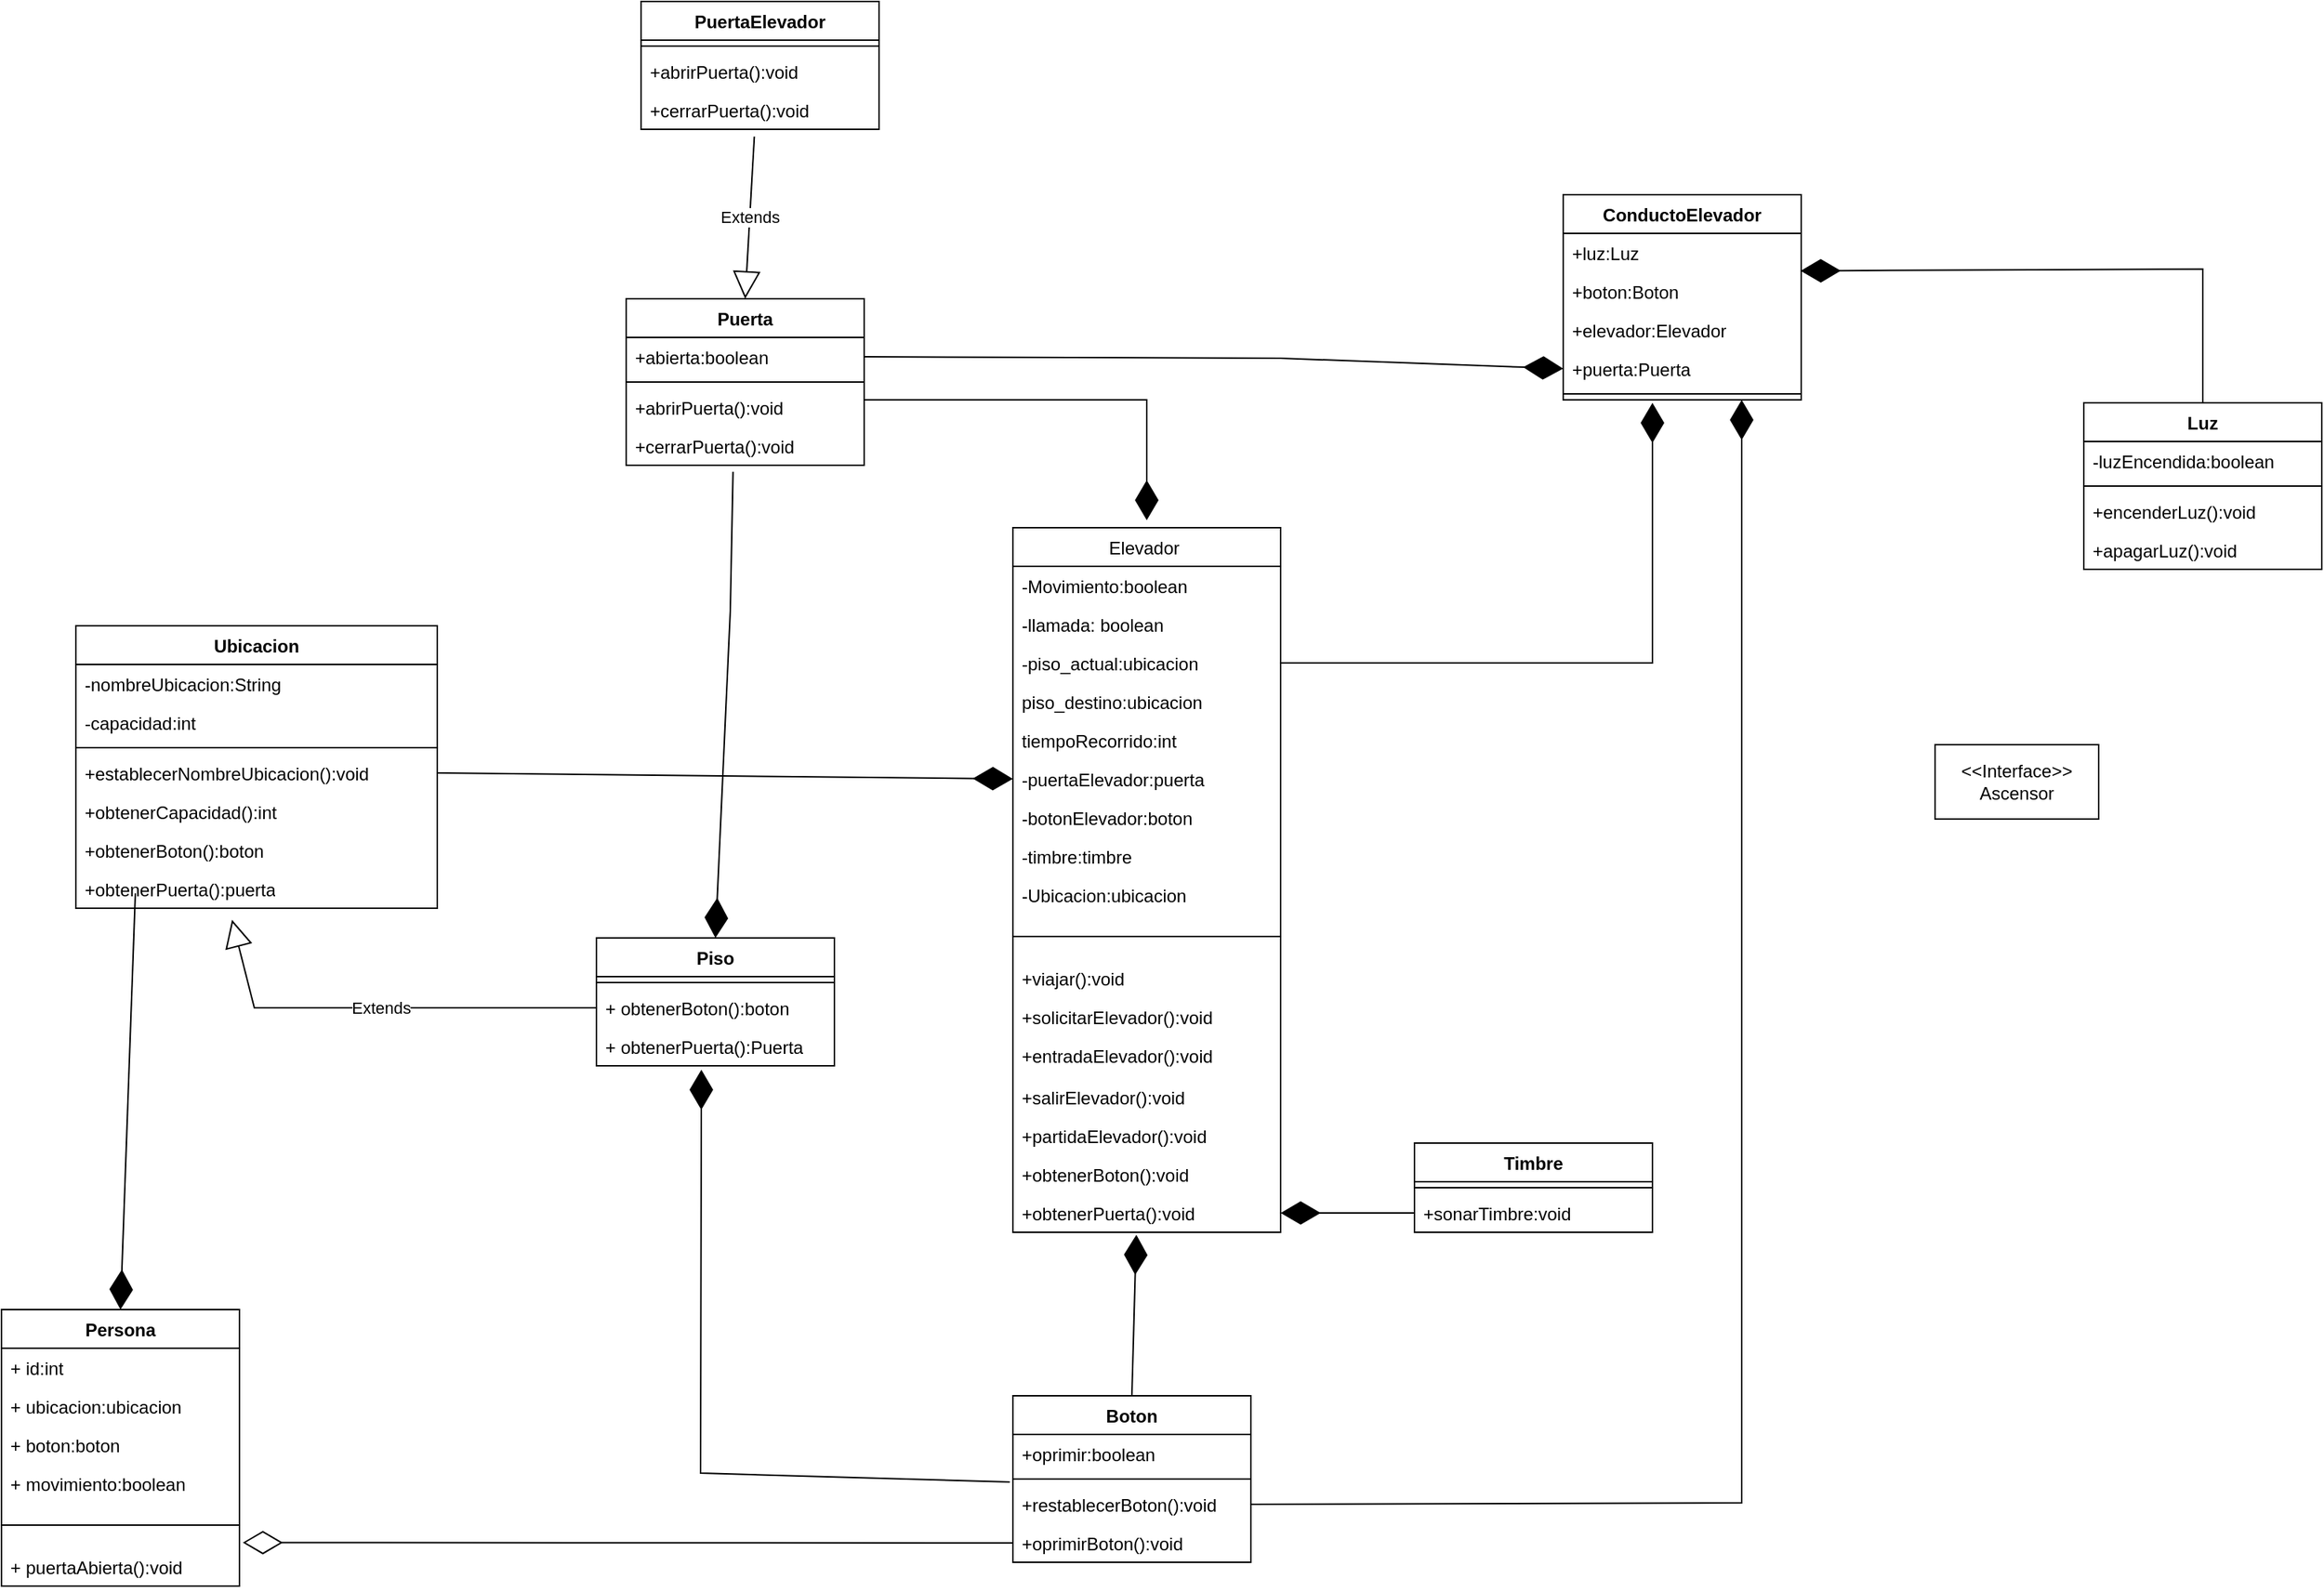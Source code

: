 <mxfile version="22.1.0" type="github">
  <diagram id="C5RBs43oDa-KdzZeNtuy" name="Page-1">
    <mxGraphModel dx="3146" dy="1720" grid="1" gridSize="10" guides="1" tooltips="1" connect="1" arrows="1" fold="1" page="1" pageScale="1" pageWidth="827" pageHeight="1169" math="0" shadow="0">
      <root>
        <mxCell id="WIyWlLk6GJQsqaUBKTNV-0" />
        <mxCell id="7jCQClAVbdoX5nlr50SP-56" value="Capa sin título" parent="WIyWlLk6GJQsqaUBKTNV-0" />
        <mxCell id="WIyWlLk6GJQsqaUBKTNV-1" value="Fondo" parent="WIyWlLk6GJQsqaUBKTNV-0" />
        <mxCell id="zkfFHV4jXpPFQw0GAbJ--17" value="Elevador " style="swimlane;fontStyle=0;align=center;verticalAlign=top;childLayout=stackLayout;horizontal=1;startSize=26;horizontalStack=0;resizeParent=1;resizeLast=0;collapsible=1;marginBottom=0;rounded=0;shadow=0;strokeWidth=1;strokeColor=#000000;" parent="WIyWlLk6GJQsqaUBKTNV-1" vertex="1">
          <mxGeometry x="-590" y="-176" width="180" height="474" as="geometry">
            <mxRectangle x="-590" y="-176" width="160" height="26" as="alternateBounds" />
          </mxGeometry>
        </mxCell>
        <mxCell id="zkfFHV4jXpPFQw0GAbJ--18" value="-Movimiento:boolean" style="text;align=left;verticalAlign=top;spacingLeft=4;spacingRight=4;overflow=hidden;rotatable=0;points=[[0,0.5],[1,0.5]];portConstraint=eastwest;" parent="zkfFHV4jXpPFQw0GAbJ--17" vertex="1">
          <mxGeometry y="26" width="180" height="26" as="geometry" />
        </mxCell>
        <mxCell id="zkfFHV4jXpPFQw0GAbJ--19" value="-llamada: boolean" style="text;align=left;verticalAlign=top;spacingLeft=4;spacingRight=4;overflow=hidden;rotatable=0;points=[[0,0.5],[1,0.5]];portConstraint=eastwest;rounded=0;shadow=0;html=0;" parent="zkfFHV4jXpPFQw0GAbJ--17" vertex="1">
          <mxGeometry y="52" width="180" height="26" as="geometry" />
        </mxCell>
        <mxCell id="zkfFHV4jXpPFQw0GAbJ--20" value="-piso_actual:ubicacion" style="text;align=left;verticalAlign=top;spacingLeft=4;spacingRight=4;overflow=hidden;rotatable=0;points=[[0,0.5],[1,0.5]];portConstraint=eastwest;rounded=0;shadow=0;html=0;" parent="zkfFHV4jXpPFQw0GAbJ--17" vertex="1">
          <mxGeometry y="78" width="180" height="26" as="geometry" />
        </mxCell>
        <mxCell id="zkfFHV4jXpPFQw0GAbJ--21" value="piso_destino:ubicacion" style="text;align=left;verticalAlign=top;spacingLeft=4;spacingRight=4;overflow=hidden;rotatable=0;points=[[0,0.5],[1,0.5]];portConstraint=eastwest;rounded=0;shadow=0;html=0;" parent="zkfFHV4jXpPFQw0GAbJ--17" vertex="1">
          <mxGeometry y="104" width="180" height="26" as="geometry" />
        </mxCell>
        <mxCell id="zkfFHV4jXpPFQw0GAbJ--22" value="tiempoRecorrido:int" style="text;align=left;verticalAlign=top;spacingLeft=4;spacingRight=4;overflow=hidden;rotatable=0;points=[[0,0.5],[1,0.5]];portConstraint=eastwest;rounded=0;shadow=0;html=0;" parent="zkfFHV4jXpPFQw0GAbJ--17" vertex="1">
          <mxGeometry y="130" width="180" height="26" as="geometry" />
        </mxCell>
        <mxCell id="lLbcnHrQsojd1QfsxlcV-0" value="-puertaElevador:puerta" style="text;align=left;verticalAlign=top;spacingLeft=4;spacingRight=4;overflow=hidden;rotatable=0;points=[[0,0.5],[1,0.5]];portConstraint=eastwest;rounded=0;shadow=0;html=0;" parent="zkfFHV4jXpPFQw0GAbJ--17" vertex="1">
          <mxGeometry y="156" width="180" height="26" as="geometry" />
        </mxCell>
        <mxCell id="lLbcnHrQsojd1QfsxlcV-1" value="-botonElevador:boton" style="text;align=left;verticalAlign=top;spacingLeft=4;spacingRight=4;overflow=hidden;rotatable=0;points=[[0,0.5],[1,0.5]];portConstraint=eastwest;rounded=0;shadow=0;html=0;" parent="zkfFHV4jXpPFQw0GAbJ--17" vertex="1">
          <mxGeometry y="182" width="180" height="26" as="geometry" />
        </mxCell>
        <mxCell id="lLbcnHrQsojd1QfsxlcV-4" value="-timbre:timbre" style="text;align=left;verticalAlign=top;spacingLeft=4;spacingRight=4;overflow=hidden;rotatable=0;points=[[0,0.5],[1,0.5]];portConstraint=eastwest;rounded=0;shadow=0;html=0;" parent="zkfFHV4jXpPFQw0GAbJ--17" vertex="1">
          <mxGeometry y="208" width="180" height="26" as="geometry" />
        </mxCell>
        <mxCell id="lLbcnHrQsojd1QfsxlcV-5" value="-Ubicacion:ubicacion&#xa;" style="text;align=left;verticalAlign=top;spacingLeft=4;spacingRight=4;overflow=hidden;rotatable=0;points=[[0,0.5],[1,0.5]];portConstraint=eastwest;rounded=0;shadow=0;html=0;" parent="zkfFHV4jXpPFQw0GAbJ--17" vertex="1">
          <mxGeometry y="234" width="180" height="26" as="geometry" />
        </mxCell>
        <mxCell id="zkfFHV4jXpPFQw0GAbJ--23" value="" style="line;html=1;strokeWidth=1;align=left;verticalAlign=middle;spacingTop=-1;spacingLeft=3;spacingRight=3;rotatable=0;labelPosition=right;points=[];portConstraint=eastwest;" parent="zkfFHV4jXpPFQw0GAbJ--17" vertex="1">
          <mxGeometry y="260" width="180" height="30" as="geometry" />
        </mxCell>
        <mxCell id="zkfFHV4jXpPFQw0GAbJ--24" value="+viajar():void" style="text;align=left;verticalAlign=top;spacingLeft=4;spacingRight=4;overflow=hidden;rotatable=0;points=[[0,0.5],[1,0.5]];portConstraint=eastwest;" parent="zkfFHV4jXpPFQw0GAbJ--17" vertex="1">
          <mxGeometry y="290" width="180" height="26" as="geometry" />
        </mxCell>
        <mxCell id="lLbcnHrQsojd1QfsxlcV-6" value="+solicitarElevador():void" style="text;align=left;verticalAlign=top;spacingLeft=4;spacingRight=4;overflow=hidden;rotatable=0;points=[[0,0.5],[1,0.5]];portConstraint=eastwest;" parent="zkfFHV4jXpPFQw0GAbJ--17" vertex="1">
          <mxGeometry y="316" width="180" height="26" as="geometry" />
        </mxCell>
        <mxCell id="lLbcnHrQsojd1QfsxlcV-7" value="+entradaElevador():void" style="text;align=left;verticalAlign=top;spacingLeft=4;spacingRight=4;overflow=hidden;rotatable=0;points=[[0,0.5],[1,0.5]];portConstraint=eastwest;" parent="zkfFHV4jXpPFQw0GAbJ--17" vertex="1">
          <mxGeometry y="342" width="180" height="28" as="geometry" />
        </mxCell>
        <mxCell id="lLbcnHrQsojd1QfsxlcV-8" value="+salirElevador():void" style="text;align=left;verticalAlign=top;spacingLeft=4;spacingRight=4;overflow=hidden;rotatable=0;points=[[0,0.5],[1,0.5]];portConstraint=eastwest;" parent="zkfFHV4jXpPFQw0GAbJ--17" vertex="1">
          <mxGeometry y="370" width="180" height="26" as="geometry" />
        </mxCell>
        <mxCell id="lLbcnHrQsojd1QfsxlcV-9" value="+partidaElevador():void" style="text;align=left;verticalAlign=top;spacingLeft=4;spacingRight=4;overflow=hidden;rotatable=0;points=[[0,0.5],[1,0.5]];portConstraint=eastwest;" parent="zkfFHV4jXpPFQw0GAbJ--17" vertex="1">
          <mxGeometry y="396" width="180" height="26" as="geometry" />
        </mxCell>
        <mxCell id="lLbcnHrQsojd1QfsxlcV-10" value="+obtenerBoton():void" style="text;align=left;verticalAlign=top;spacingLeft=4;spacingRight=4;overflow=hidden;rotatable=0;points=[[0,0.5],[1,0.5]];portConstraint=eastwest;" parent="zkfFHV4jXpPFQw0GAbJ--17" vertex="1">
          <mxGeometry y="422" width="180" height="26" as="geometry" />
        </mxCell>
        <mxCell id="lLbcnHrQsojd1QfsxlcV-11" value="+obtenerPuerta():void" style="text;align=left;verticalAlign=top;spacingLeft=4;spacingRight=4;overflow=hidden;rotatable=0;points=[[0,0.5],[1,0.5]];portConstraint=eastwest;" parent="zkfFHV4jXpPFQw0GAbJ--17" vertex="1">
          <mxGeometry y="448" width="180" height="26" as="geometry" />
        </mxCell>
        <mxCell id="lLbcnHrQsojd1QfsxlcV-25" value="ConductoElevador" style="swimlane;fontStyle=1;align=center;verticalAlign=top;childLayout=stackLayout;horizontal=1;startSize=26;horizontalStack=0;resizeParent=1;resizeParentMax=0;resizeLast=0;collapsible=1;marginBottom=0;whiteSpace=wrap;html=1;" parent="WIyWlLk6GJQsqaUBKTNV-1" vertex="1">
          <mxGeometry x="-220" y="-400" width="160" height="138" as="geometry">
            <mxRectangle x="600" y="260" width="150" height="30" as="alternateBounds" />
          </mxGeometry>
        </mxCell>
        <mxCell id="lLbcnHrQsojd1QfsxlcV-26" value="+luz:Luz" style="text;strokeColor=none;fillColor=none;align=left;verticalAlign=top;spacingLeft=4;spacingRight=4;overflow=hidden;rotatable=0;points=[[0,0.5],[1,0.5]];portConstraint=eastwest;whiteSpace=wrap;html=1;" parent="lLbcnHrQsojd1QfsxlcV-25" vertex="1">
          <mxGeometry y="26" width="160" height="26" as="geometry" />
        </mxCell>
        <mxCell id="7jCQClAVbdoX5nlr50SP-4" value="+boton:Boton" style="text;strokeColor=none;fillColor=none;align=left;verticalAlign=top;spacingLeft=4;spacingRight=4;overflow=hidden;rotatable=0;points=[[0,0.5],[1,0.5]];portConstraint=eastwest;whiteSpace=wrap;html=1;" vertex="1" parent="lLbcnHrQsojd1QfsxlcV-25">
          <mxGeometry y="52" width="160" height="26" as="geometry" />
        </mxCell>
        <mxCell id="7jCQClAVbdoX5nlr50SP-3" value="+elevador:Elevador" style="text;strokeColor=none;fillColor=none;align=left;verticalAlign=top;spacingLeft=4;spacingRight=4;overflow=hidden;rotatable=0;points=[[0,0.5],[1,0.5]];portConstraint=eastwest;whiteSpace=wrap;html=1;" vertex="1" parent="lLbcnHrQsojd1QfsxlcV-25">
          <mxGeometry y="78" width="160" height="26" as="geometry" />
        </mxCell>
        <mxCell id="7jCQClAVbdoX5nlr50SP-2" value="+puerta:Puerta" style="text;strokeColor=none;fillColor=none;align=left;verticalAlign=top;spacingLeft=4;spacingRight=4;overflow=hidden;rotatable=0;points=[[0,0.5],[1,0.5]];portConstraint=eastwest;whiteSpace=wrap;html=1;" vertex="1" parent="lLbcnHrQsojd1QfsxlcV-25">
          <mxGeometry y="104" width="160" height="26" as="geometry" />
        </mxCell>
        <mxCell id="lLbcnHrQsojd1QfsxlcV-27" value="" style="line;strokeWidth=1;fillColor=none;align=left;verticalAlign=middle;spacingTop=-1;spacingLeft=3;spacingRight=3;rotatable=0;labelPosition=right;points=[];portConstraint=eastwest;strokeColor=inherit;" parent="lLbcnHrQsojd1QfsxlcV-25" vertex="1">
          <mxGeometry y="130" width="160" height="8" as="geometry" />
        </mxCell>
        <mxCell id="lLbcnHrQsojd1QfsxlcV-29" value="Timbre" style="swimlane;fontStyle=1;align=center;verticalAlign=top;childLayout=stackLayout;horizontal=1;startSize=26;horizontalStack=0;resizeParent=1;resizeParentMax=0;resizeLast=0;collapsible=1;marginBottom=0;whiteSpace=wrap;html=1;" parent="WIyWlLk6GJQsqaUBKTNV-1" vertex="1">
          <mxGeometry x="-320" y="238" width="160" height="60" as="geometry">
            <mxRectangle x="-240" y="268" width="100" height="30" as="alternateBounds" />
          </mxGeometry>
        </mxCell>
        <mxCell id="lLbcnHrQsojd1QfsxlcV-31" value="" style="line;strokeWidth=1;fillColor=none;align=left;verticalAlign=middle;spacingTop=-1;spacingLeft=3;spacingRight=3;rotatable=0;labelPosition=right;points=[];portConstraint=eastwest;strokeColor=inherit;" parent="lLbcnHrQsojd1QfsxlcV-29" vertex="1">
          <mxGeometry y="26" width="160" height="8" as="geometry" />
        </mxCell>
        <mxCell id="lLbcnHrQsojd1QfsxlcV-32" value="+sonarTimbre:void" style="text;strokeColor=none;fillColor=none;align=left;verticalAlign=top;spacingLeft=4;spacingRight=4;overflow=hidden;rotatable=0;points=[[0,0.5],[1,0.5]];portConstraint=eastwest;whiteSpace=wrap;html=1;" parent="lLbcnHrQsojd1QfsxlcV-29" vertex="1">
          <mxGeometry y="34" width="160" height="26" as="geometry" />
        </mxCell>
        <mxCell id="lLbcnHrQsojd1QfsxlcV-33" value="Boton" style="swimlane;fontStyle=1;align=center;verticalAlign=top;childLayout=stackLayout;horizontal=1;startSize=26;horizontalStack=0;resizeParent=1;resizeParentMax=0;resizeLast=0;collapsible=1;marginBottom=0;whiteSpace=wrap;html=1;" parent="WIyWlLk6GJQsqaUBKTNV-1" vertex="1">
          <mxGeometry x="-590" y="408" width="160" height="112" as="geometry">
            <mxRectangle x="-550" y="410" width="80" height="30" as="alternateBounds" />
          </mxGeometry>
        </mxCell>
        <mxCell id="lLbcnHrQsojd1QfsxlcV-34" value="+oprimir:boolean" style="text;strokeColor=none;fillColor=none;align=left;verticalAlign=top;spacingLeft=4;spacingRight=4;overflow=hidden;rotatable=0;points=[[0,0.5],[1,0.5]];portConstraint=eastwest;whiteSpace=wrap;html=1;" parent="lLbcnHrQsojd1QfsxlcV-33" vertex="1">
          <mxGeometry y="26" width="160" height="26" as="geometry" />
        </mxCell>
        <mxCell id="lLbcnHrQsojd1QfsxlcV-35" value="" style="line;strokeWidth=1;fillColor=none;align=left;verticalAlign=middle;spacingTop=-1;spacingLeft=3;spacingRight=3;rotatable=0;labelPosition=right;points=[];portConstraint=eastwest;strokeColor=inherit;" parent="lLbcnHrQsojd1QfsxlcV-33" vertex="1">
          <mxGeometry y="52" width="160" height="8" as="geometry" />
        </mxCell>
        <mxCell id="lLbcnHrQsojd1QfsxlcV-36" value="+restablecerBoton():void" style="text;strokeColor=none;fillColor=none;align=left;verticalAlign=top;spacingLeft=4;spacingRight=4;overflow=hidden;rotatable=0;points=[[0,0.5],[1,0.5]];portConstraint=eastwest;whiteSpace=wrap;html=1;" parent="lLbcnHrQsojd1QfsxlcV-33" vertex="1">
          <mxGeometry y="60" width="160" height="26" as="geometry" />
        </mxCell>
        <mxCell id="D6B3JM_GmuWLIn3epfsO-8" value="+oprimirBoton():void" style="text;strokeColor=none;fillColor=none;align=left;verticalAlign=top;spacingLeft=4;spacingRight=4;overflow=hidden;rotatable=0;points=[[0,0.5],[1,0.5]];portConstraint=eastwest;whiteSpace=wrap;html=1;" parent="lLbcnHrQsojd1QfsxlcV-33" vertex="1">
          <mxGeometry y="86" width="160" height="26" as="geometry" />
        </mxCell>
        <mxCell id="lLbcnHrQsojd1QfsxlcV-45" value="Persona" style="swimlane;fontStyle=1;align=center;verticalAlign=top;childLayout=stackLayout;horizontal=1;startSize=26;horizontalStack=0;resizeParent=1;resizeParentMax=0;resizeLast=0;collapsible=1;marginBottom=0;whiteSpace=wrap;html=1;" parent="WIyWlLk6GJQsqaUBKTNV-1" vertex="1">
          <mxGeometry x="-1270" y="350" width="160" height="186" as="geometry">
            <mxRectangle x="200" y="210" width="90" height="30" as="alternateBounds" />
          </mxGeometry>
        </mxCell>
        <mxCell id="lLbcnHrQsojd1QfsxlcV-46" value="+ id:int" style="text;strokeColor=none;fillColor=none;align=left;verticalAlign=top;spacingLeft=4;spacingRight=4;overflow=hidden;rotatable=0;points=[[0,0.5],[1,0.5]];portConstraint=eastwest;whiteSpace=wrap;html=1;" parent="lLbcnHrQsojd1QfsxlcV-45" vertex="1">
          <mxGeometry y="26" width="160" height="26" as="geometry" />
        </mxCell>
        <mxCell id="D6B3JM_GmuWLIn3epfsO-1" value="+ ubicacion:ubicacion&lt;span style=&quot;white-space: pre;&quot;&gt;&#x9;&lt;/span&gt;" style="text;strokeColor=none;fillColor=none;align=left;verticalAlign=top;spacingLeft=4;spacingRight=4;overflow=hidden;rotatable=0;points=[[0,0.5],[1,0.5]];portConstraint=eastwest;whiteSpace=wrap;html=1;" parent="lLbcnHrQsojd1QfsxlcV-45" vertex="1">
          <mxGeometry y="52" width="160" height="26" as="geometry" />
        </mxCell>
        <mxCell id="D6B3JM_GmuWLIn3epfsO-2" value="+ boton:boton" style="text;strokeColor=none;fillColor=none;align=left;verticalAlign=top;spacingLeft=4;spacingRight=4;overflow=hidden;rotatable=0;points=[[0,0.5],[1,0.5]];portConstraint=eastwest;whiteSpace=wrap;html=1;" parent="lLbcnHrQsojd1QfsxlcV-45" vertex="1">
          <mxGeometry y="78" width="160" height="26" as="geometry" />
        </mxCell>
        <mxCell id="D6B3JM_GmuWLIn3epfsO-3" value="+ movimiento:boolean" style="text;strokeColor=none;fillColor=none;align=left;verticalAlign=top;spacingLeft=4;spacingRight=4;overflow=hidden;rotatable=0;points=[[0,0.5],[1,0.5]];portConstraint=eastwest;whiteSpace=wrap;html=1;" parent="lLbcnHrQsojd1QfsxlcV-45" vertex="1">
          <mxGeometry y="104" width="160" height="26" as="geometry" />
        </mxCell>
        <mxCell id="lLbcnHrQsojd1QfsxlcV-47" value="" style="line;strokeWidth=1;fillColor=none;align=left;verticalAlign=middle;spacingTop=-1;spacingLeft=3;spacingRight=3;rotatable=0;labelPosition=right;points=[];portConstraint=eastwest;strokeColor=inherit;" parent="lLbcnHrQsojd1QfsxlcV-45" vertex="1">
          <mxGeometry y="130" width="160" height="30" as="geometry" />
        </mxCell>
        <mxCell id="lLbcnHrQsojd1QfsxlcV-48" value="+ puertaAbierta():void" style="text;strokeColor=none;fillColor=none;align=left;verticalAlign=top;spacingLeft=4;spacingRight=4;overflow=hidden;rotatable=0;points=[[0,0.5],[1,0.5]];portConstraint=eastwest;whiteSpace=wrap;html=1;" parent="lLbcnHrQsojd1QfsxlcV-45" vertex="1">
          <mxGeometry y="160" width="160" height="26" as="geometry" />
        </mxCell>
        <mxCell id="lLbcnHrQsojd1QfsxlcV-13" value="Luz" style="swimlane;fontStyle=1;align=center;verticalAlign=top;childLayout=stackLayout;horizontal=1;startSize=26;horizontalStack=0;resizeParent=1;resizeParentMax=0;resizeLast=0;collapsible=1;marginBottom=0;whiteSpace=wrap;html=1;" parent="WIyWlLk6GJQsqaUBKTNV-1" vertex="1">
          <mxGeometry x="130" y="-260" width="160" height="112" as="geometry">
            <mxRectangle x="130" y="-260" width="60" height="30" as="alternateBounds" />
          </mxGeometry>
        </mxCell>
        <mxCell id="lLbcnHrQsojd1QfsxlcV-14" value="-luzEncendida:boolean" style="text;strokeColor=none;fillColor=none;align=left;verticalAlign=top;spacingLeft=4;spacingRight=4;overflow=hidden;rotatable=0;points=[[0,0.5],[1,0.5]];portConstraint=eastwest;whiteSpace=wrap;html=1;" parent="lLbcnHrQsojd1QfsxlcV-13" vertex="1">
          <mxGeometry y="26" width="160" height="26" as="geometry" />
        </mxCell>
        <mxCell id="lLbcnHrQsojd1QfsxlcV-15" value="" style="line;strokeWidth=1;fillColor=none;align=left;verticalAlign=middle;spacingTop=-1;spacingLeft=3;spacingRight=3;rotatable=0;labelPosition=right;points=[];portConstraint=eastwest;strokeColor=inherit;" parent="lLbcnHrQsojd1QfsxlcV-13" vertex="1">
          <mxGeometry y="52" width="160" height="8" as="geometry" />
        </mxCell>
        <mxCell id="lLbcnHrQsojd1QfsxlcV-16" value="+encenderLuz():void" style="text;strokeColor=none;fillColor=none;align=left;verticalAlign=top;spacingLeft=4;spacingRight=4;overflow=hidden;rotatable=0;points=[[0,0.5],[1,0.5]];portConstraint=eastwest;whiteSpace=wrap;html=1;" parent="lLbcnHrQsojd1QfsxlcV-13" vertex="1">
          <mxGeometry y="60" width="160" height="26" as="geometry" />
        </mxCell>
        <mxCell id="7jCQClAVbdoX5nlr50SP-5" value="+apagarLuz():void" style="text;strokeColor=none;fillColor=none;align=left;verticalAlign=top;spacingLeft=4;spacingRight=4;overflow=hidden;rotatable=0;points=[[0,0.5],[1,0.5]];portConstraint=eastwest;whiteSpace=wrap;html=1;" vertex="1" parent="lLbcnHrQsojd1QfsxlcV-13">
          <mxGeometry y="86" width="160" height="26" as="geometry" />
        </mxCell>
        <mxCell id="lLbcnHrQsojd1QfsxlcV-50" value="Piso" style="swimlane;fontStyle=1;align=center;verticalAlign=top;childLayout=stackLayout;horizontal=1;startSize=26;horizontalStack=0;resizeParent=1;resizeParentMax=0;resizeLast=0;collapsible=1;marginBottom=0;whiteSpace=wrap;html=1;" parent="WIyWlLk6GJQsqaUBKTNV-1" vertex="1">
          <mxGeometry x="-870" y="100" width="160" height="86" as="geometry">
            <mxRectangle x="560" y="340" width="70" height="30" as="alternateBounds" />
          </mxGeometry>
        </mxCell>
        <mxCell id="lLbcnHrQsojd1QfsxlcV-52" value="" style="line;strokeWidth=1;fillColor=none;align=left;verticalAlign=middle;spacingTop=-1;spacingLeft=3;spacingRight=3;rotatable=0;labelPosition=right;points=[];portConstraint=eastwest;strokeColor=inherit;" parent="lLbcnHrQsojd1QfsxlcV-50" vertex="1">
          <mxGeometry y="26" width="160" height="8" as="geometry" />
        </mxCell>
        <mxCell id="lLbcnHrQsojd1QfsxlcV-53" value="+ obtenerBoton():boton" style="text;strokeColor=none;fillColor=none;align=left;verticalAlign=top;spacingLeft=4;spacingRight=4;overflow=hidden;rotatable=0;points=[[0,0.5],[1,0.5]];portConstraint=eastwest;whiteSpace=wrap;html=1;" parent="lLbcnHrQsojd1QfsxlcV-50" vertex="1">
          <mxGeometry y="34" width="160" height="26" as="geometry" />
        </mxCell>
        <mxCell id="D6B3JM_GmuWLIn3epfsO-0" value="+ obtenerPuerta():Puerta" style="text;strokeColor=none;fillColor=none;align=left;verticalAlign=top;spacingLeft=4;spacingRight=4;overflow=hidden;rotatable=0;points=[[0,0.5],[1,0.5]];portConstraint=eastwest;whiteSpace=wrap;html=1;" parent="lLbcnHrQsojd1QfsxlcV-50" vertex="1">
          <mxGeometry y="60" width="160" height="26" as="geometry" />
        </mxCell>
        <mxCell id="lLbcnHrQsojd1QfsxlcV-54" value="PuertaElevador" style="swimlane;fontStyle=1;align=center;verticalAlign=top;childLayout=stackLayout;horizontal=1;startSize=26;horizontalStack=0;resizeParent=1;resizeParentMax=0;resizeLast=0;collapsible=1;marginBottom=0;whiteSpace=wrap;html=1;" parent="WIyWlLk6GJQsqaUBKTNV-1" vertex="1">
          <mxGeometry x="-840" y="-530" width="160" height="86" as="geometry" />
        </mxCell>
        <mxCell id="lLbcnHrQsojd1QfsxlcV-56" value="" style="line;strokeWidth=1;fillColor=none;align=left;verticalAlign=middle;spacingTop=-1;spacingLeft=3;spacingRight=3;rotatable=0;labelPosition=right;points=[];portConstraint=eastwest;strokeColor=inherit;" parent="lLbcnHrQsojd1QfsxlcV-54" vertex="1">
          <mxGeometry y="26" width="160" height="8" as="geometry" />
        </mxCell>
        <mxCell id="lLbcnHrQsojd1QfsxlcV-57" value="+abrirPuerta():void" style="text;strokeColor=none;fillColor=none;align=left;verticalAlign=top;spacingLeft=4;spacingRight=4;overflow=hidden;rotatable=0;points=[[0,0.5],[1,0.5]];portConstraint=eastwest;whiteSpace=wrap;html=1;" parent="lLbcnHrQsojd1QfsxlcV-54" vertex="1">
          <mxGeometry y="34" width="160" height="26" as="geometry" />
        </mxCell>
        <mxCell id="7jCQClAVbdoX5nlr50SP-1" value="+cerrarPuerta():void" style="text;strokeColor=none;fillColor=none;align=left;verticalAlign=top;spacingLeft=4;spacingRight=4;overflow=hidden;rotatable=0;points=[[0,0.5],[1,0.5]];portConstraint=eastwest;whiteSpace=wrap;html=1;" vertex="1" parent="lLbcnHrQsojd1QfsxlcV-54">
          <mxGeometry y="60" width="160" height="26" as="geometry" />
        </mxCell>
        <mxCell id="lLbcnHrQsojd1QfsxlcV-58" value="&amp;lt;&amp;lt;Interface&amp;gt;&amp;gt;&lt;br&gt;Ascensor" style="html=1;whiteSpace=wrap;" parent="WIyWlLk6GJQsqaUBKTNV-1" vertex="1">
          <mxGeometry x="30" y="-30" width="110" height="50" as="geometry" />
        </mxCell>
        <mxCell id="7jCQClAVbdoX5nlr50SP-6" value="" style="endArrow=diamondThin;endFill=1;endSize=24;html=1;rounded=0;exitX=1;exitY=0.5;exitDx=0;exitDy=0;entryX=0;entryY=0.5;entryDx=0;entryDy=0;" edge="1" parent="WIyWlLk6GJQsqaUBKTNV-1" source="7jCQClAVbdoX5nlr50SP-46" target="lLbcnHrQsojd1QfsxlcV-0">
          <mxGeometry width="160" relative="1" as="geometry">
            <mxPoint x="-461.5" y="10" as="sourcePoint" />
            <mxPoint x="-740" y="10" as="targetPoint" />
          </mxGeometry>
        </mxCell>
        <mxCell id="lLbcnHrQsojd1QfsxlcV-41" value="Puerta" style="swimlane;fontStyle=1;align=center;verticalAlign=top;childLayout=stackLayout;horizontal=1;startSize=26;horizontalStack=0;resizeParent=1;resizeParentMax=0;resizeLast=0;collapsible=1;marginBottom=0;whiteSpace=wrap;html=1;" parent="WIyWlLk6GJQsqaUBKTNV-1" vertex="1">
          <mxGeometry x="-850" y="-330" width="160" height="112" as="geometry" />
        </mxCell>
        <mxCell id="lLbcnHrQsojd1QfsxlcV-42" value="+abierta:boolean" style="text;strokeColor=none;fillColor=none;align=left;verticalAlign=top;spacingLeft=4;spacingRight=4;overflow=hidden;rotatable=0;points=[[0,0.5],[1,0.5]];portConstraint=eastwest;whiteSpace=wrap;html=1;" parent="lLbcnHrQsojd1QfsxlcV-41" vertex="1">
          <mxGeometry y="26" width="160" height="26" as="geometry" />
        </mxCell>
        <mxCell id="lLbcnHrQsojd1QfsxlcV-43" value="" style="line;strokeWidth=1;fillColor=none;align=left;verticalAlign=middle;spacingTop=-1;spacingLeft=3;spacingRight=3;rotatable=0;labelPosition=right;points=[];portConstraint=eastwest;strokeColor=inherit;" parent="lLbcnHrQsojd1QfsxlcV-41" vertex="1">
          <mxGeometry y="52" width="160" height="8" as="geometry" />
        </mxCell>
        <mxCell id="lLbcnHrQsojd1QfsxlcV-44" value="+abrirPuerta():void" style="text;strokeColor=none;fillColor=none;align=left;verticalAlign=top;spacingLeft=4;spacingRight=4;overflow=hidden;rotatable=0;points=[[0,0.5],[1,0.5]];portConstraint=eastwest;whiteSpace=wrap;html=1;" parent="lLbcnHrQsojd1QfsxlcV-41" vertex="1">
          <mxGeometry y="60" width="160" height="26" as="geometry" />
        </mxCell>
        <mxCell id="7jCQClAVbdoX5nlr50SP-0" value="+cerrarPuerta():void" style="text;strokeColor=none;fillColor=none;align=left;verticalAlign=top;spacingLeft=4;spacingRight=4;overflow=hidden;rotatable=0;points=[[0,0.5],[1,0.5]];portConstraint=eastwest;whiteSpace=wrap;html=1;" vertex="1" parent="lLbcnHrQsojd1QfsxlcV-41">
          <mxGeometry y="86" width="160" height="26" as="geometry" />
        </mxCell>
        <mxCell id="7jCQClAVbdoX5nlr50SP-7" value="" style="endArrow=diamondThin;endFill=1;endSize=24;html=1;rounded=0;exitX=1;exitY=0.5;exitDx=0;exitDy=0;entryX=0.5;entryY=0;entryDx=0;entryDy=0;" edge="1" parent="WIyWlLk6GJQsqaUBKTNV-1">
          <mxGeometry width="160" relative="1" as="geometry">
            <mxPoint x="-690" y="-262.0" as="sourcePoint" />
            <mxPoint x="-500" y="-181" as="targetPoint" />
            <Array as="points">
              <mxPoint x="-500" y="-262" />
            </Array>
          </mxGeometry>
        </mxCell>
        <mxCell id="7jCQClAVbdoX5nlr50SP-9" value="" style="endArrow=diamondThin;endFill=1;endSize=24;html=1;rounded=0;exitX=0.5;exitY=0;exitDx=0;exitDy=0;entryX=0.461;entryY=1.065;entryDx=0;entryDy=0;entryPerimeter=0;" edge="1" parent="WIyWlLk6GJQsqaUBKTNV-1" source="lLbcnHrQsojd1QfsxlcV-33" target="lLbcnHrQsojd1QfsxlcV-11">
          <mxGeometry width="160" relative="1" as="geometry">
            <mxPoint x="-700" y="410" as="sourcePoint" />
            <mxPoint x="-540" y="410" as="targetPoint" />
          </mxGeometry>
        </mxCell>
        <mxCell id="7jCQClAVbdoX5nlr50SP-10" value="" style="endArrow=diamondThin;endFill=1;endSize=24;html=1;rounded=0;exitX=0;exitY=0.5;exitDx=0;exitDy=0;entryX=1;entryY=0.5;entryDx=0;entryDy=0;" edge="1" parent="WIyWlLk6GJQsqaUBKTNV-1" source="lLbcnHrQsojd1QfsxlcV-32" target="lLbcnHrQsojd1QfsxlcV-11">
          <mxGeometry width="160" relative="1" as="geometry">
            <mxPoint x="-290" y="380" as="sourcePoint" />
            <mxPoint x="-130" y="380" as="targetPoint" />
          </mxGeometry>
        </mxCell>
        <mxCell id="7jCQClAVbdoX5nlr50SP-13" value="Extends" style="endArrow=block;endSize=16;endFill=0;html=1;rounded=0;exitX=0.476;exitY=1.188;exitDx=0;exitDy=0;exitPerimeter=0;entryX=0.5;entryY=0;entryDx=0;entryDy=0;" edge="1" parent="WIyWlLk6GJQsqaUBKTNV-1" source="7jCQClAVbdoX5nlr50SP-1" target="lLbcnHrQsojd1QfsxlcV-41">
          <mxGeometry width="160" relative="1" as="geometry">
            <mxPoint x="-400" y="-380" as="sourcePoint" />
            <mxPoint x="-124" y="-330" as="targetPoint" />
          </mxGeometry>
        </mxCell>
        <mxCell id="7jCQClAVbdoX5nlr50SP-15" value="" style="endArrow=diamondThin;endFill=1;endSize=24;html=1;rounded=0;entryX=0.5;entryY=0;entryDx=0;entryDy=0;" edge="1" parent="WIyWlLk6GJQsqaUBKTNV-1" target="lLbcnHrQsojd1QfsxlcV-45">
          <mxGeometry width="160" relative="1" as="geometry">
            <mxPoint x="-1180" y="70" as="sourcePoint" />
            <mxPoint x="-1710" y="298" as="targetPoint" />
          </mxGeometry>
        </mxCell>
        <mxCell id="7jCQClAVbdoX5nlr50SP-28" value="" style="endArrow=diamondThin;endFill=1;endSize=24;html=1;rounded=0;exitX=0.449;exitY=1.169;exitDx=0;exitDy=0;entryX=0.5;entryY=0;entryDx=0;entryDy=0;exitPerimeter=0;" edge="1" parent="WIyWlLk6GJQsqaUBKTNV-1" source="7jCQClAVbdoX5nlr50SP-0" target="lLbcnHrQsojd1QfsxlcV-50">
          <mxGeometry width="160" relative="1" as="geometry">
            <mxPoint x="-875" y="-120" as="sourcePoint" />
            <mxPoint x="-685" y="-39" as="targetPoint" />
            <Array as="points">
              <mxPoint x="-780" y="-120" />
            </Array>
          </mxGeometry>
        </mxCell>
        <mxCell id="7jCQClAVbdoX5nlr50SP-29" value="" style="endArrow=diamondThin;endFill=1;endSize=24;html=1;rounded=0;exitX=-0.013;exitY=-0.075;exitDx=0;exitDy=0;exitPerimeter=0;entryX=0.441;entryY=1.1;entryDx=0;entryDy=0;entryPerimeter=0;" edge="1" parent="WIyWlLk6GJQsqaUBKTNV-1" source="lLbcnHrQsojd1QfsxlcV-36" target="D6B3JM_GmuWLIn3epfsO-0">
          <mxGeometry width="160" relative="1" as="geometry">
            <mxPoint x="-748" y="230" as="sourcePoint" />
            <mxPoint x="-760" y="260" as="targetPoint" />
            <Array as="points">
              <mxPoint x="-800" y="460" />
            </Array>
          </mxGeometry>
        </mxCell>
        <mxCell id="7jCQClAVbdoX5nlr50SP-30" value="" style="endArrow=diamondThin;endFill=1;endSize=24;html=1;rounded=0;exitX=1;exitY=0.5;exitDx=0;exitDy=0;" edge="1" parent="WIyWlLk6GJQsqaUBKTNV-1" source="zkfFHV4jXpPFQw0GAbJ--20">
          <mxGeometry width="160" relative="1" as="geometry">
            <mxPoint x="-71" y="-150" as="sourcePoint" />
            <mxPoint x="-160" y="-260" as="targetPoint" />
            <Array as="points">
              <mxPoint x="-160" y="-85" />
            </Array>
          </mxGeometry>
        </mxCell>
        <mxCell id="7jCQClAVbdoX5nlr50SP-31" value="" style="endArrow=diamondThin;endFill=1;endSize=24;html=1;rounded=0;entryX=0;entryY=0.5;entryDx=0;entryDy=0;exitX=1;exitY=0.5;exitDx=0;exitDy=0;" edge="1" parent="WIyWlLk6GJQsqaUBKTNV-1" source="lLbcnHrQsojd1QfsxlcV-42" target="7jCQClAVbdoX5nlr50SP-2">
          <mxGeometry width="160" relative="1" as="geometry">
            <mxPoint x="-610" y="-289" as="sourcePoint" />
            <mxPoint x="-410" y="-218" as="targetPoint" />
            <Array as="points">
              <mxPoint x="-410" y="-290" />
            </Array>
          </mxGeometry>
        </mxCell>
        <mxCell id="7jCQClAVbdoX5nlr50SP-32" value="" style="endArrow=diamondThin;endFill=1;endSize=24;html=1;rounded=0;exitX=0.5;exitY=0;exitDx=0;exitDy=0;entryX=0.998;entryY=-0.031;entryDx=0;entryDy=0;entryPerimeter=0;" edge="1" parent="WIyWlLk6GJQsqaUBKTNV-1" source="lLbcnHrQsojd1QfsxlcV-13" target="7jCQClAVbdoX5nlr50SP-4">
          <mxGeometry width="160" relative="1" as="geometry">
            <mxPoint x="-131.5" y="-315" as="sourcePoint" />
            <mxPoint x="118.5" y="-490" as="targetPoint" />
            <Array as="points">
              <mxPoint x="210" y="-350" />
            </Array>
          </mxGeometry>
        </mxCell>
        <mxCell id="7jCQClAVbdoX5nlr50SP-42" value="Ubicacion" style="swimlane;fontStyle=1;align=center;verticalAlign=top;childLayout=stackLayout;horizontal=1;startSize=26;horizontalStack=0;resizeParent=1;resizeParentMax=0;resizeLast=0;collapsible=1;marginBottom=0;whiteSpace=wrap;html=1;" vertex="1" parent="WIyWlLk6GJQsqaUBKTNV-1">
          <mxGeometry x="-1220" y="-110" width="243" height="190" as="geometry">
            <mxRectangle x="120" y="-150" width="100" height="30" as="alternateBounds" />
          </mxGeometry>
        </mxCell>
        <mxCell id="7jCQClAVbdoX5nlr50SP-43" value="-nombreUbicacion:String" style="text;strokeColor=none;fillColor=none;align=left;verticalAlign=top;spacingLeft=4;spacingRight=4;overflow=hidden;rotatable=0;points=[[0,0.5],[1,0.5]];portConstraint=eastwest;whiteSpace=wrap;html=1;" vertex="1" parent="7jCQClAVbdoX5nlr50SP-42">
          <mxGeometry y="26" width="243" height="26" as="geometry" />
        </mxCell>
        <mxCell id="7jCQClAVbdoX5nlr50SP-44" value="-capacidad:int" style="text;strokeColor=none;fillColor=none;align=left;verticalAlign=top;spacingLeft=4;spacingRight=4;overflow=hidden;rotatable=0;points=[[0,0.5],[1,0.5]];portConstraint=eastwest;whiteSpace=wrap;html=1;" vertex="1" parent="7jCQClAVbdoX5nlr50SP-42">
          <mxGeometry y="52" width="243" height="26" as="geometry" />
        </mxCell>
        <mxCell id="7jCQClAVbdoX5nlr50SP-45" value="" style="line;strokeWidth=1;fillColor=none;align=left;verticalAlign=middle;spacingTop=-1;spacingLeft=3;spacingRight=3;rotatable=0;labelPosition=right;points=[];portConstraint=eastwest;strokeColor=inherit;" vertex="1" parent="7jCQClAVbdoX5nlr50SP-42">
          <mxGeometry y="78" width="243" height="8" as="geometry" />
        </mxCell>
        <mxCell id="7jCQClAVbdoX5nlr50SP-46" value="+establecerNombreUbicacion():void" style="text;strokeColor=none;fillColor=none;align=left;verticalAlign=top;spacingLeft=4;spacingRight=4;overflow=hidden;rotatable=0;points=[[0,0.5],[1,0.5]];portConstraint=eastwest;whiteSpace=wrap;html=1;" vertex="1" parent="7jCQClAVbdoX5nlr50SP-42">
          <mxGeometry y="86" width="243" height="26" as="geometry" />
        </mxCell>
        <mxCell id="7jCQClAVbdoX5nlr50SP-47" value="+obtenerCapacidad():int" style="text;strokeColor=none;fillColor=none;align=left;verticalAlign=top;spacingLeft=4;spacingRight=4;overflow=hidden;rotatable=0;points=[[0,0.5],[1,0.5]];portConstraint=eastwest;whiteSpace=wrap;html=1;" vertex="1" parent="7jCQClAVbdoX5nlr50SP-42">
          <mxGeometry y="112" width="243" height="26" as="geometry" />
        </mxCell>
        <mxCell id="7jCQClAVbdoX5nlr50SP-48" value="+obtenerBoton():boton" style="text;strokeColor=none;fillColor=none;align=left;verticalAlign=top;spacingLeft=4;spacingRight=4;overflow=hidden;rotatable=0;points=[[0,0.5],[1,0.5]];portConstraint=eastwest;whiteSpace=wrap;html=1;" vertex="1" parent="7jCQClAVbdoX5nlr50SP-42">
          <mxGeometry y="138" width="243" height="26" as="geometry" />
        </mxCell>
        <mxCell id="7jCQClAVbdoX5nlr50SP-49" value="+obtenerPuerta():puerta" style="text;strokeColor=none;fillColor=none;align=left;verticalAlign=top;spacingLeft=4;spacingRight=4;overflow=hidden;rotatable=0;points=[[0,0.5],[1,0.5]];portConstraint=eastwest;whiteSpace=wrap;html=1;" vertex="1" parent="7jCQClAVbdoX5nlr50SP-42">
          <mxGeometry y="164" width="243" height="26" as="geometry" />
        </mxCell>
        <mxCell id="7jCQClAVbdoX5nlr50SP-50" value="Extends" style="endArrow=block;endSize=16;endFill=0;html=1;rounded=0;exitX=0;exitY=0.5;exitDx=0;exitDy=0;entryX=0.432;entryY=1.3;entryDx=0;entryDy=0;entryPerimeter=0;" edge="1" parent="WIyWlLk6GJQsqaUBKTNV-1" source="lLbcnHrQsojd1QfsxlcV-53" target="7jCQClAVbdoX5nlr50SP-49">
          <mxGeometry width="160" relative="1" as="geometry">
            <mxPoint x="-984" y="110" as="sourcePoint" />
            <mxPoint x="-1120" y="140" as="targetPoint" />
            <Array as="points">
              <mxPoint x="-1100" y="147" />
            </Array>
          </mxGeometry>
        </mxCell>
        <mxCell id="7jCQClAVbdoX5nlr50SP-51" value="" style="endArrow=diamondThin;endFill=0;endSize=24;html=1;rounded=0;exitX=0;exitY=0.5;exitDx=0;exitDy=0;entryX=1.014;entryY=-0.125;entryDx=0;entryDy=0;entryPerimeter=0;" edge="1" parent="WIyWlLk6GJQsqaUBKTNV-1" source="D6B3JM_GmuWLIn3epfsO-8" target="lLbcnHrQsojd1QfsxlcV-48">
          <mxGeometry width="160" relative="1" as="geometry">
            <mxPoint x="-578.16" y="548.612" as="sourcePoint" />
            <mxPoint x="-1030" y="480" as="targetPoint" />
          </mxGeometry>
        </mxCell>
        <mxCell id="7jCQClAVbdoX5nlr50SP-53" value="" style="endArrow=diamondThin;endFill=1;endSize=24;html=1;rounded=0;exitX=1;exitY=0.5;exitDx=0;exitDy=0;entryX=0.75;entryY=1;entryDx=0;entryDy=0;" edge="1" parent="WIyWlLk6GJQsqaUBKTNV-1" source="lLbcnHrQsojd1QfsxlcV-36" target="lLbcnHrQsojd1QfsxlcV-25">
          <mxGeometry width="160" relative="1" as="geometry">
            <mxPoint x="-210" y="478" as="sourcePoint" />
            <mxPoint x="-207" y="370" as="targetPoint" />
            <Array as="points">
              <mxPoint x="-100" y="480" />
            </Array>
          </mxGeometry>
        </mxCell>
      </root>
    </mxGraphModel>
  </diagram>
</mxfile>

